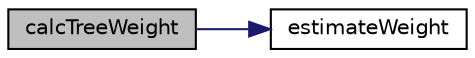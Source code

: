 digraph "calcTreeWeight"
{
 // LATEX_PDF_SIZE
  edge [fontname="Helvetica",fontsize="10",labelfontname="Helvetica",labelfontsize="10"];
  node [fontname="Helvetica",fontsize="10",shape=record];
  rankdir="LR";
  Node1 [label="calcTreeWeight",height=0.2,width=0.4,color="black", fillcolor="grey75", style="filled", fontcolor="black",tooltip=" "];
  Node1 -> Node2 [color="midnightblue",fontsize="10",style="solid",fontname="Helvetica"];
  Node2 [label="estimateWeight",height=0.2,width=0.4,color="black", fillcolor="white", style="filled",URL="$supernodal__etree_8c.html#acea84be54e5f1871b6a183415c0cbe65",tooltip=" "];
}
